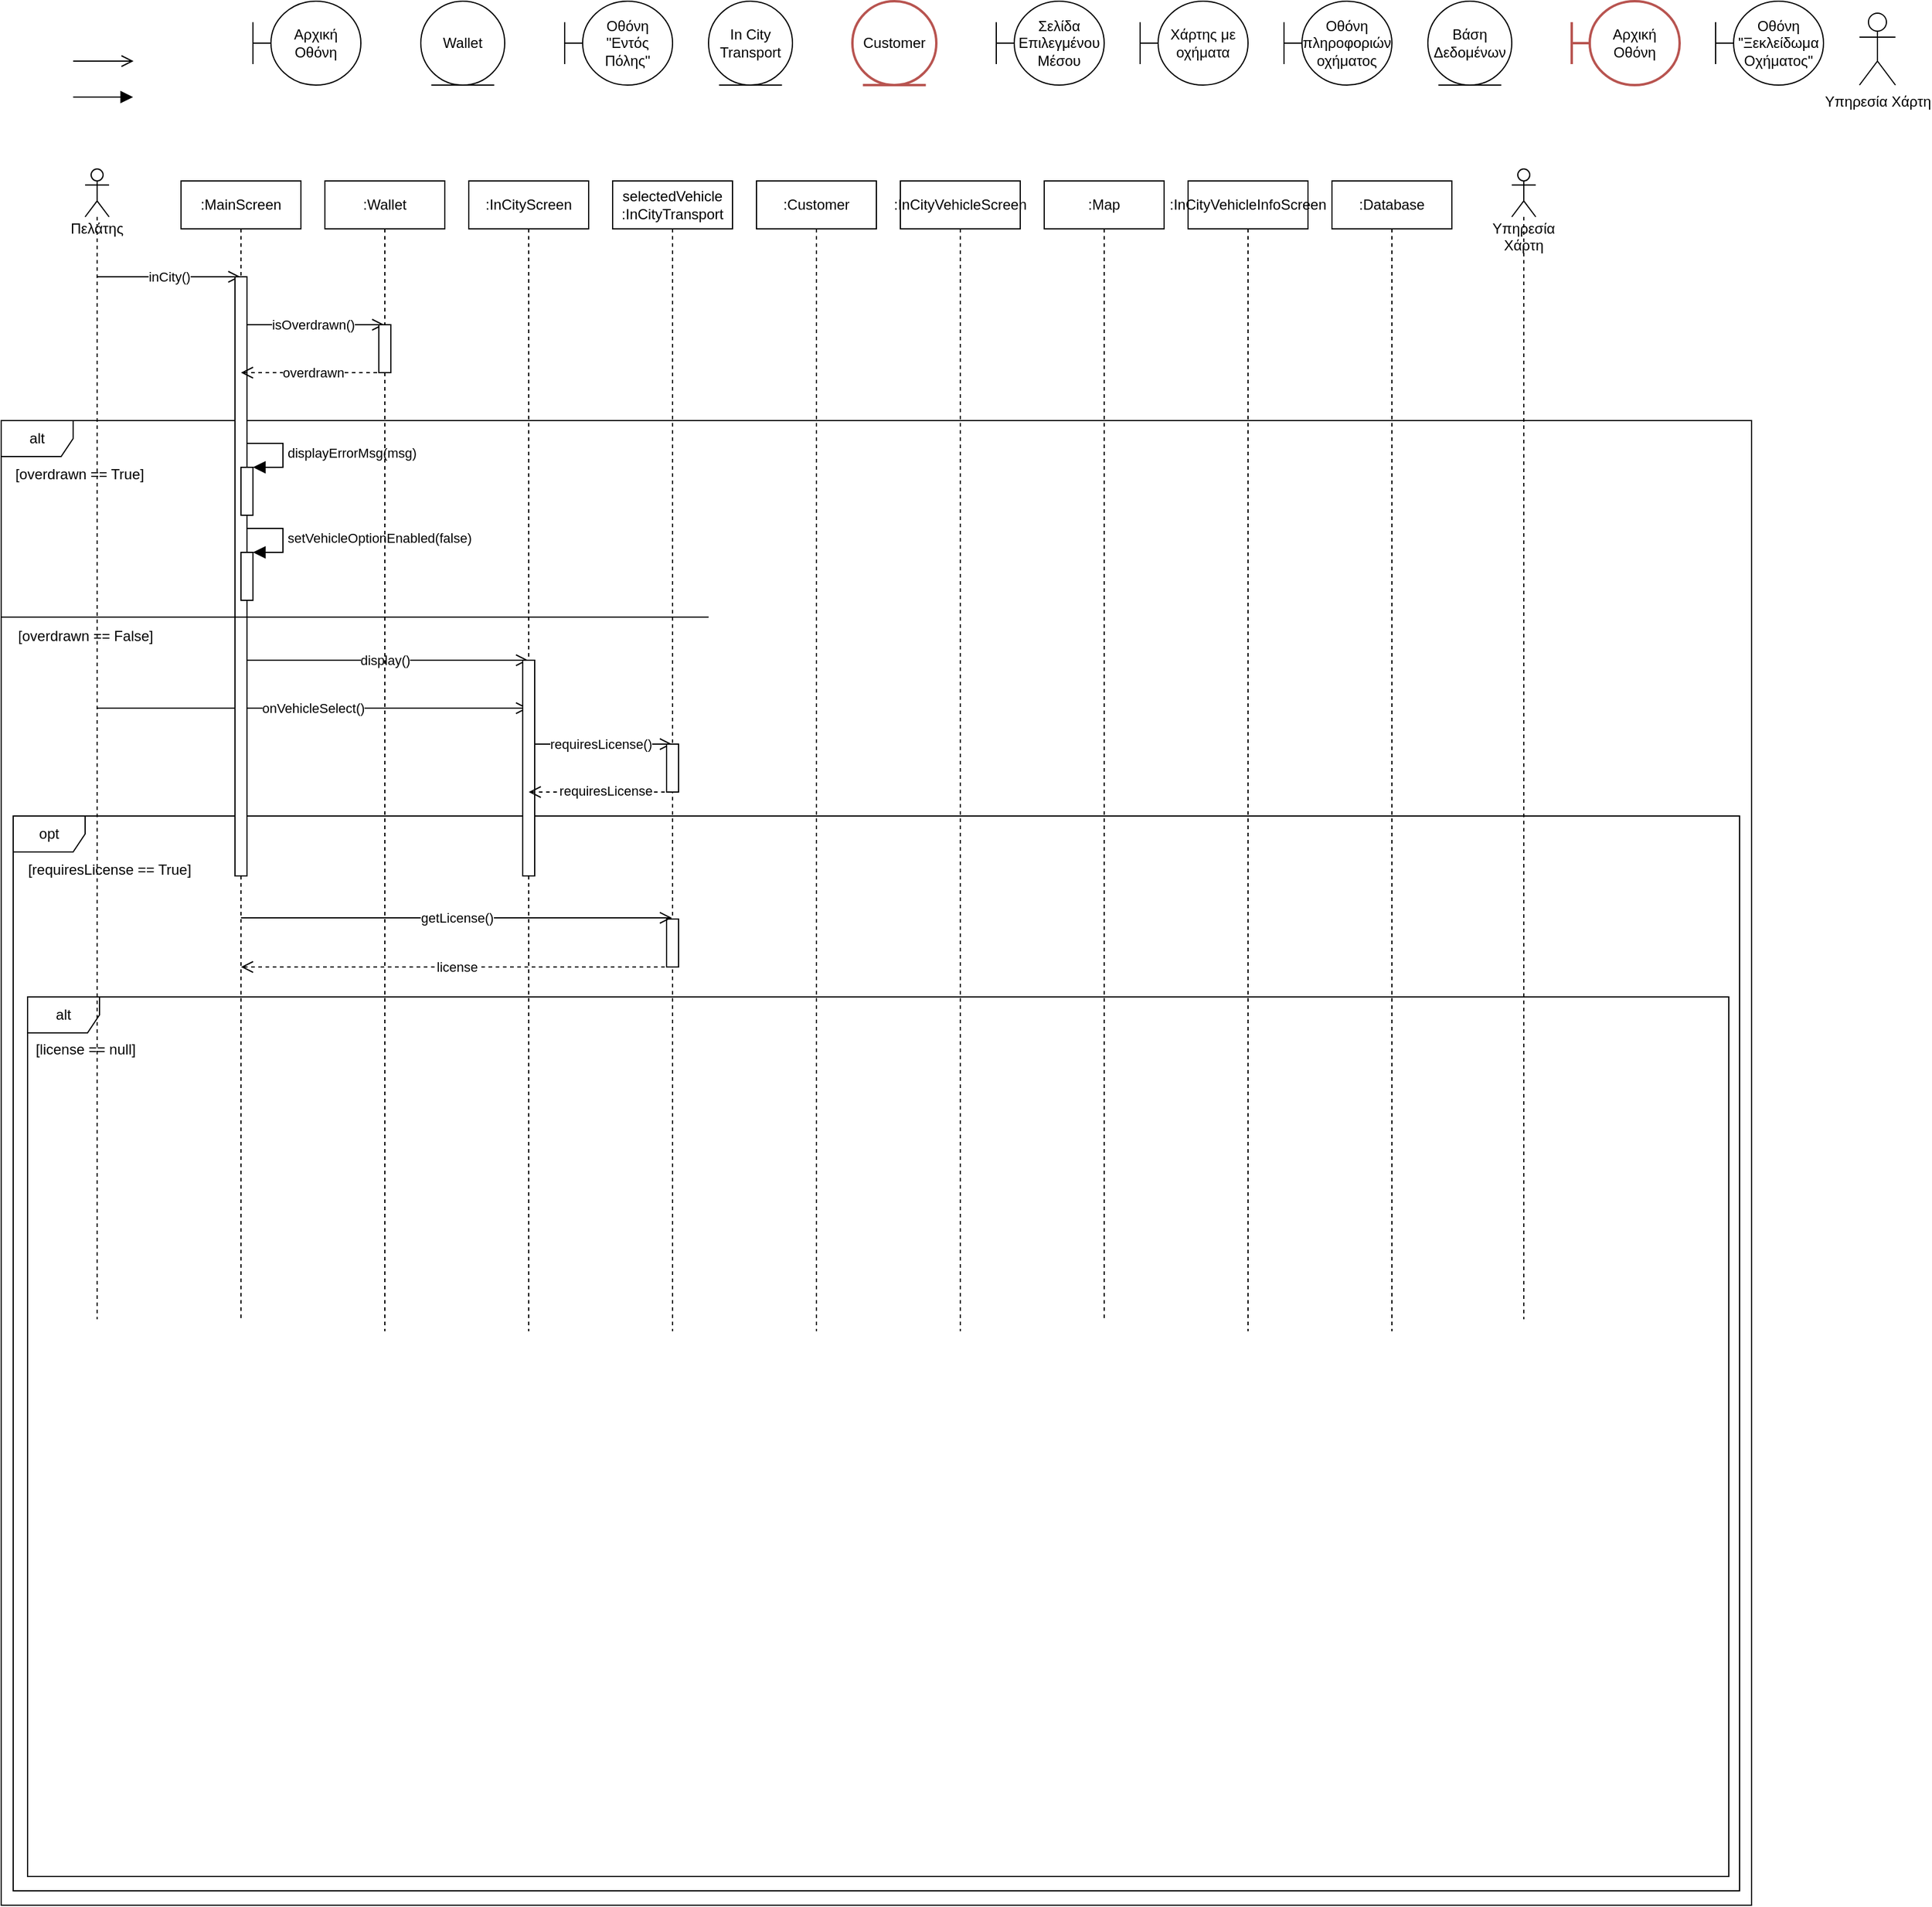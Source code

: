 <mxfile>
    <diagram id="I9YTbGuVgBh3_8I0MJiJ" name="Page-1">
        <mxGraphModel dx="2647" dy="2303" grid="0" gridSize="10" guides="1" tooltips="1" connect="1" arrows="1" fold="1" page="0" pageScale="1" pageWidth="850" pageHeight="1100" math="0" shadow="0">
            <root>
                <mxCell id="0"/>
                <mxCell id="1" parent="0"/>
                <mxCell id="48" value="alt" style="shape=umlFrame;whiteSpace=wrap;html=1;" vertex="1" parent="1">
                    <mxGeometry x="50" y="280" width="1460" height="1239" as="geometry"/>
                </mxCell>
                <mxCell id="88" value="opt" style="shape=umlFrame;whiteSpace=wrap;html=1;connectable=0;allowArrows=0;rotatable=0;comic=0;treeMoving=0;noLabel=0;snapToPoint=1;" vertex="1" parent="1">
                    <mxGeometry x="60" y="610" width="1440" height="897" as="geometry"/>
                </mxCell>
                <mxCell id="40" value="inCity()" style="edgeStyle=none;html=1;endArrow=open;endFill=0;endSize=8;" edge="1" parent="1" source="2" target="16">
                    <mxGeometry relative="1" as="geometry">
                        <Array as="points">
                            <mxPoint x="170" y="160"/>
                        </Array>
                    </mxGeometry>
                </mxCell>
                <mxCell id="82" value="onVehicleSelect()" style="edgeStyle=none;html=1;endArrow=open;endFill=0;endSize=8;" edge="1" parent="1" source="2" target="18">
                    <mxGeometry relative="1" as="geometry">
                        <Array as="points">
                            <mxPoint x="310" y="520"/>
                        </Array>
                    </mxGeometry>
                </mxCell>
                <mxCell id="2" value="Πελάτης" style="shape=umlLifeline;participant=umlActor;perimeter=lifelinePerimeter;whiteSpace=wrap;html=1;container=1;collapsible=0;recursiveResize=0;verticalAlign=top;spacingTop=36;outlineConnect=0;" vertex="1" parent="1">
                    <mxGeometry x="120" y="70" width="20" height="960" as="geometry"/>
                </mxCell>
                <mxCell id="3" value="Αρχική Οθόνη" style="shape=umlBoundary;whiteSpace=wrap;html=1;" vertex="1" parent="1">
                    <mxGeometry x="260" y="-70" width="90" height="70" as="geometry"/>
                </mxCell>
                <mxCell id="4" value="Wallet" style="ellipse;shape=umlEntity;whiteSpace=wrap;html=1;" vertex="1" parent="1">
                    <mxGeometry x="400" y="-70" width="70" height="70" as="geometry"/>
                </mxCell>
                <mxCell id="5" value="Οθόνη &quot;Εντός Πόλης&quot;" style="shape=umlBoundary;whiteSpace=wrap;html=1;" vertex="1" parent="1">
                    <mxGeometry x="520" y="-70" width="90" height="70" as="geometry"/>
                </mxCell>
                <mxCell id="6" value="In City Transport" style="ellipse;shape=umlEntity;whiteSpace=wrap;html=1;fillColor=default;strokeColor=default;strokeWidth=1;" vertex="1" parent="1">
                    <mxGeometry x="640" y="-70" width="70" height="70" as="geometry"/>
                </mxCell>
                <mxCell id="7" value="Customer" style="ellipse;shape=umlEntity;whiteSpace=wrap;html=1;fillColor=none;strokeColor=#b85450;strokeWidth=2;" vertex="1" parent="1">
                    <mxGeometry x="760" y="-70" width="70" height="70" as="geometry"/>
                </mxCell>
                <mxCell id="8" value="Σελίδα Επιλεγμένου Μέσου" style="shape=umlBoundary;whiteSpace=wrap;html=1;" vertex="1" parent="1">
                    <mxGeometry x="880" y="-70" width="90" height="70" as="geometry"/>
                </mxCell>
                <mxCell id="10" value="Αρχική Οθόνη" style="shape=umlBoundary;whiteSpace=wrap;html=1;fillColor=none;strokeColor=#b85450;strokeWidth=2;" vertex="1" parent="1">
                    <mxGeometry x="1360" y="-70" width="90" height="70" as="geometry"/>
                </mxCell>
                <mxCell id="11" value="Υπηρεσία Χάρτη" style="shape=umlActor;verticalLabelPosition=bottom;verticalAlign=top;html=1;" vertex="1" parent="1">
                    <mxGeometry x="1600" y="-60" width="30" height="60" as="geometry"/>
                </mxCell>
                <mxCell id="12" value="Χάρτης με οχήματα" style="shape=umlBoundary;whiteSpace=wrap;html=1;" vertex="1" parent="1">
                    <mxGeometry x="1000" y="-70" width="90" height="70" as="geometry"/>
                </mxCell>
                <mxCell id="13" value="Οθόνη πληροφοριών οχήματος" style="shape=umlBoundary;whiteSpace=wrap;html=1;" vertex="1" parent="1">
                    <mxGeometry x="1120" y="-70" width="90" height="70" as="geometry"/>
                </mxCell>
                <mxCell id="14" value="Βάση Δεδομένων" style="ellipse;shape=umlEntity;whiteSpace=wrap;html=1;" vertex="1" parent="1">
                    <mxGeometry x="1240" y="-70" width="70" height="70" as="geometry"/>
                </mxCell>
                <mxCell id="15" value="Οθόνη &quot;Ξεκλείδωμα Οχήματος&quot;" style="shape=umlBoundary;whiteSpace=wrap;html=1;" vertex="1" parent="1">
                    <mxGeometry x="1480" y="-70" width="90" height="70" as="geometry"/>
                </mxCell>
                <mxCell id="41" value="isOverdrawn()" style="edgeStyle=none;html=1;endArrow=open;endFill=0;endSize=8;" edge="1" parent="1" source="16" target="17">
                    <mxGeometry relative="1" as="geometry">
                        <Array as="points">
                            <mxPoint x="330" y="200"/>
                        </Array>
                    </mxGeometry>
                </mxCell>
                <mxCell id="69" value="display()" style="edgeStyle=none;html=1;endArrow=open;endFill=0;endSize=8;" edge="1" parent="1" source="16" target="18">
                    <mxGeometry relative="1" as="geometry">
                        <Array as="points">
                            <mxPoint x="330" y="480"/>
                        </Array>
                    </mxGeometry>
                </mxCell>
                <mxCell id="16" value=":MainScreen" style="shape=umlLifeline;perimeter=lifelinePerimeter;whiteSpace=wrap;html=1;container=1;collapsible=0;recursiveResize=0;outlineConnect=0;" vertex="1" parent="1">
                    <mxGeometry x="200" y="80" width="100" height="950" as="geometry"/>
                </mxCell>
                <mxCell id="73" value="" style="html=1;points=[];perimeter=orthogonalPerimeter;" vertex="1" parent="16">
                    <mxGeometry x="45" y="80" width="10" height="500" as="geometry"/>
                </mxCell>
                <mxCell id="74" value="" style="html=1;points=[];perimeter=orthogonalPerimeter;" vertex="1" parent="16">
                    <mxGeometry x="50" y="239" width="10" height="40" as="geometry"/>
                </mxCell>
                <mxCell id="75" value="displayErrorMsg(msg)" style="edgeStyle=orthogonalEdgeStyle;html=1;align=left;spacingLeft=2;endArrow=block;rounded=0;entryX=1;entryY=0;endSize=8;" edge="1" target="74" parent="16">
                    <mxGeometry relative="1" as="geometry">
                        <mxPoint x="55" y="219" as="sourcePoint"/>
                        <Array as="points">
                            <mxPoint x="85" y="219"/>
                        </Array>
                    </mxGeometry>
                </mxCell>
                <mxCell id="76" value="" style="html=1;points=[];perimeter=orthogonalPerimeter;" vertex="1" parent="16">
                    <mxGeometry x="50" y="310" width="10" height="40" as="geometry"/>
                </mxCell>
                <mxCell id="77" value="setVehicleOptionEnabled(false)" style="edgeStyle=orthogonalEdgeStyle;html=1;align=left;spacingLeft=2;endArrow=block;rounded=0;entryX=1;entryY=0;endSize=8;" edge="1" target="76" parent="16">
                    <mxGeometry relative="1" as="geometry">
                        <mxPoint x="55" y="290" as="sourcePoint"/>
                        <Array as="points">
                            <mxPoint x="85" y="290"/>
                        </Array>
                    </mxGeometry>
                </mxCell>
                <mxCell id="47" value="overdrawn" style="edgeStyle=none;html=1;dashed=1;endArrow=open;endFill=0;endSize=8;" edge="1" parent="1" source="17">
                    <mxGeometry relative="1" as="geometry">
                        <mxPoint x="250" y="240" as="targetPoint"/>
                        <Array as="points">
                            <mxPoint x="330" y="240"/>
                        </Array>
                    </mxGeometry>
                </mxCell>
                <mxCell id="85" value="requiresLicense()" style="edgeStyle=none;html=1;endArrow=open;endFill=0;endSize=8;" edge="1" parent="1" source="18" target="19">
                    <mxGeometry relative="1" as="geometry">
                        <Array as="points">
                            <mxPoint x="560" y="550"/>
                        </Array>
                    </mxGeometry>
                </mxCell>
                <mxCell id="18" value=":InCityScreen" style="shape=umlLifeline;perimeter=lifelinePerimeter;whiteSpace=wrap;html=1;container=1;collapsible=0;recursiveResize=0;outlineConnect=0;" vertex="1" parent="1">
                    <mxGeometry x="440" y="80" width="100" height="960" as="geometry"/>
                </mxCell>
                <mxCell id="83" value="" style="html=1;points=[];perimeter=orthogonalPerimeter;" vertex="1" parent="18">
                    <mxGeometry x="45" y="400" width="10" height="180" as="geometry"/>
                </mxCell>
                <mxCell id="86" style="edgeStyle=none;html=1;endArrow=open;endFill=0;endSize=8;dashed=1;" edge="1" parent="1" source="19">
                    <mxGeometry relative="1" as="geometry">
                        <mxPoint x="490" y="590" as="targetPoint"/>
                        <Array as="points">
                            <mxPoint x="560" y="590"/>
                        </Array>
                    </mxGeometry>
                </mxCell>
                <mxCell id="87" value="requiresLicense" style="edgeLabel;html=1;align=center;verticalAlign=middle;resizable=0;points=[];" vertex="1" connectable="0" parent="86">
                    <mxGeometry x="-0.074" y="-1" relative="1" as="geometry">
                        <mxPoint as="offset"/>
                    </mxGeometry>
                </mxCell>
                <mxCell id="105" value="license" style="edgeStyle=none;html=1;dashed=1;endArrow=open;endFill=0;endSize=8;" edge="1" parent="1" source="19" target="16">
                    <mxGeometry relative="1" as="geometry">
                        <Array as="points">
                            <mxPoint x="431" y="736"/>
                        </Array>
                    </mxGeometry>
                </mxCell>
                <mxCell id="19" value="selectedVehicle&lt;br&gt;:InCityTransport" style="shape=umlLifeline;perimeter=lifelinePerimeter;whiteSpace=wrap;html=1;container=1;collapsible=0;recursiveResize=0;outlineConnect=0;" vertex="1" parent="1">
                    <mxGeometry x="560" y="80" width="100" height="960" as="geometry"/>
                </mxCell>
                <mxCell id="28" value="" style="html=1;points=[];perimeter=orthogonalPerimeter;" vertex="1" parent="19">
                    <mxGeometry x="45" y="470" width="10" height="40" as="geometry"/>
                </mxCell>
                <mxCell id="104" value="" style="html=1;points=[];perimeter=orthogonalPerimeter;" vertex="1" parent="19">
                    <mxGeometry x="45" y="616" width="10" height="40" as="geometry"/>
                </mxCell>
                <mxCell id="22" value=":Map" style="shape=umlLifeline;perimeter=lifelinePerimeter;whiteSpace=wrap;html=1;container=1;collapsible=0;recursiveResize=0;outlineConnect=0;" vertex="1" parent="1">
                    <mxGeometry x="920" y="80" width="100" height="950" as="geometry"/>
                </mxCell>
                <mxCell id="20" value=":Customer" style="shape=umlLifeline;perimeter=lifelinePerimeter;whiteSpace=wrap;html=1;container=1;collapsible=0;recursiveResize=0;outlineConnect=0;" vertex="1" parent="1">
                    <mxGeometry x="680" y="80" width="100" height="960" as="geometry"/>
                </mxCell>
                <mxCell id="23" value=":InCityVehicleInfoScreen" style="shape=umlLifeline;perimeter=lifelinePerimeter;whiteSpace=wrap;html=1;container=1;collapsible=0;recursiveResize=0;outlineConnect=0;" vertex="1" parent="1">
                    <mxGeometry x="1040" y="80" width="100" height="960" as="geometry"/>
                </mxCell>
                <mxCell id="24" value=":Database" style="shape=umlLifeline;perimeter=lifelinePerimeter;whiteSpace=wrap;html=1;container=1;collapsible=0;recursiveResize=0;outlineConnect=0;" vertex="1" parent="1">
                    <mxGeometry x="1160" y="80" width="100" height="960" as="geometry"/>
                </mxCell>
                <mxCell id="26" value="Υπηρεσία Χάρτη" style="shape=umlLifeline;participant=umlActor;perimeter=lifelinePerimeter;whiteSpace=wrap;html=1;container=1;collapsible=0;recursiveResize=0;verticalAlign=top;spacingTop=36;outlineConnect=0;" vertex="1" parent="1">
                    <mxGeometry x="1310" y="70" width="20" height="960" as="geometry"/>
                </mxCell>
                <mxCell id="29" value="" style="html=1;verticalAlign=bottom;endArrow=block;endSize=8;" edge="1" parent="1">
                    <mxGeometry width="80" relative="1" as="geometry">
                        <mxPoint x="110" y="10" as="sourcePoint"/>
                        <mxPoint x="160" y="10" as="targetPoint"/>
                    </mxGeometry>
                </mxCell>
                <mxCell id="34" value="" style="endArrow=open;endFill=1;endSize=8;html=1;" edge="1" parent="1">
                    <mxGeometry width="160" relative="1" as="geometry">
                        <mxPoint x="110.001" y="-20" as="sourcePoint"/>
                        <mxPoint x="160.41" y="-20" as="targetPoint"/>
                    </mxGeometry>
                </mxCell>
                <mxCell id="58" value="[overdrawn == False]" style="text;html=1;align=center;verticalAlign=middle;resizable=0;points=[];autosize=1;strokeColor=none;fillColor=none;" vertex="1" parent="1">
                    <mxGeometry x="50" y="445" width="140" height="30" as="geometry"/>
                </mxCell>
                <mxCell id="59" value="[overdrawn == True]" style="text;html=1;align=center;verticalAlign=middle;resizable=0;points=[];autosize=1;strokeColor=none;fillColor=none;" vertex="1" parent="1">
                    <mxGeometry x="50" y="310" width="130" height="30" as="geometry"/>
                </mxCell>
                <mxCell id="50" value="" style="line;strokeWidth=1;fillColor=none;align=left;verticalAlign=middle;spacingTop=-1;spacingLeft=3;spacingRight=3;rotatable=0;labelPosition=right;points=[];portConstraint=eastwest;strokeColor=inherit;" vertex="1" parent="1">
                    <mxGeometry x="50" y="440" width="590" height="8" as="geometry"/>
                </mxCell>
                <mxCell id="89" value="[requiresLicense == True]" style="text;html=1;align=center;verticalAlign=middle;resizable=0;points=[];autosize=1;strokeColor=none;fillColor=none;" vertex="1" parent="1">
                    <mxGeometry x="60" y="640" width="160" height="30" as="geometry"/>
                </mxCell>
                <mxCell id="17" value=":Wallet" style="shape=umlLifeline;perimeter=lifelinePerimeter;whiteSpace=wrap;html=1;container=1;collapsible=0;recursiveResize=0;outlineConnect=0;" vertex="1" parent="1">
                    <mxGeometry x="320" y="80" width="100" height="960" as="geometry"/>
                </mxCell>
                <mxCell id="42" value="" style="html=1;points=[];perimeter=orthogonalPerimeter;" vertex="1" parent="17">
                    <mxGeometry x="45" y="120" width="10" height="40" as="geometry"/>
                </mxCell>
                <mxCell id="101" value="alt" style="shape=umlFrame;whiteSpace=wrap;html=1;fillColor=none;connectable=1;allowArrows=0;expand=0;editable=1;movable=1;resizable=1;rotatable=0;deletable=1;backgroundOutline=0;" vertex="1" parent="1">
                    <mxGeometry x="72" y="761" width="1419" height="734" as="geometry"/>
                </mxCell>
                <mxCell id="102" value="getLicense()" style="edgeStyle=none;html=1;endArrow=open;endFill=0;endSize=8;" edge="1" parent="1" source="16" target="19">
                    <mxGeometry relative="1" as="geometry">
                        <mxPoint x="254.003" y="757" as="sourcePoint"/>
                        <mxPoint x="493.67" y="757" as="targetPoint"/>
                        <Array as="points">
                            <mxPoint x="344" y="695"/>
                        </Array>
                    </mxGeometry>
                </mxCell>
                <mxCell id="21" value=":InCityVehicleScreen" style="shape=umlLifeline;perimeter=lifelinePerimeter;whiteSpace=wrap;html=1;container=1;collapsible=0;recursiveResize=0;outlineConnect=0;" vertex="1" parent="1">
                    <mxGeometry x="800" y="80" width="100" height="960" as="geometry"/>
                </mxCell>
                <mxCell id="106" value="[license == null]" style="text;html=1;align=center;verticalAlign=middle;resizable=0;points=[];autosize=1;strokeColor=none;fillColor=none;" vertex="1" parent="1">
                    <mxGeometry x="69.5" y="792" width="101" height="26" as="geometry"/>
                </mxCell>
            </root>
        </mxGraphModel>
    </diagram>
</mxfile>